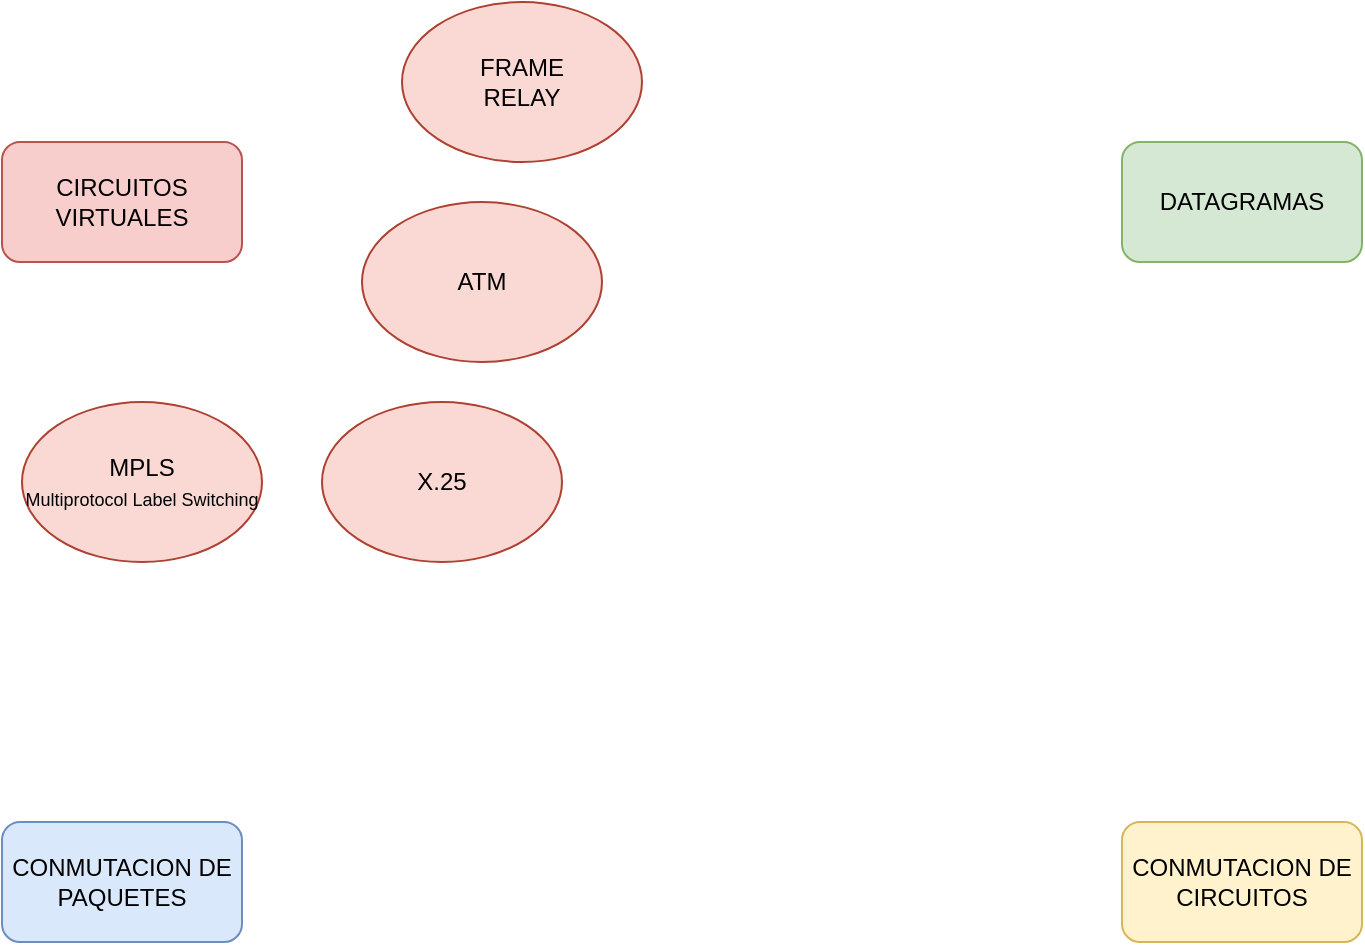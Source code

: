 <mxfile version="21.2.7" type="github">
  <diagram name="Página-1" id="kvOrPs9n3cCuiLqYlPqK">
    <mxGraphModel dx="1050" dy="619" grid="1" gridSize="10" guides="1" tooltips="1" connect="1" arrows="1" fold="1" page="1" pageScale="1" pageWidth="827" pageHeight="1169" math="0" shadow="0">
      <root>
        <mxCell id="0" />
        <mxCell id="1" parent="0" />
        <mxCell id="saOhNNOWypbbqMwhVQcl-1" value="DATAGRAMAS" style="rounded=1;whiteSpace=wrap;html=1;fillColor=#d5e8d4;strokeColor=#82b366;" vertex="1" parent="1">
          <mxGeometry x="640" y="80" width="120" height="60" as="geometry" />
        </mxCell>
        <mxCell id="saOhNNOWypbbqMwhVQcl-2" value="CIRCUITOS VIRTUALES" style="rounded=1;whiteSpace=wrap;html=1;fillColor=#f8cecc;strokeColor=#b85450;" vertex="1" parent="1">
          <mxGeometry x="80" y="80" width="120" height="60" as="geometry" />
        </mxCell>
        <mxCell id="saOhNNOWypbbqMwhVQcl-3" value="CONMUTACION DE PAQUETES" style="rounded=1;whiteSpace=wrap;html=1;fillColor=#dae8fc;strokeColor=#6c8ebf;" vertex="1" parent="1">
          <mxGeometry x="80" y="420" width="120" height="60" as="geometry" />
        </mxCell>
        <mxCell id="saOhNNOWypbbqMwhVQcl-4" value="CONMUTACION DE CIRCUITOS" style="rounded=1;whiteSpace=wrap;html=1;fillColor=#fff2cc;strokeColor=#d6b656;" vertex="1" parent="1">
          <mxGeometry x="640" y="420" width="120" height="60" as="geometry" />
        </mxCell>
        <mxCell id="saOhNNOWypbbqMwhVQcl-5" value="FRAME&lt;br&gt;RELAY" style="ellipse;whiteSpace=wrap;html=1;fillColor=#fad9d5;strokeColor=#ae4132;" vertex="1" parent="1">
          <mxGeometry x="280" y="10" width="120" height="80" as="geometry" />
        </mxCell>
        <mxCell id="saOhNNOWypbbqMwhVQcl-6" value="ATM" style="ellipse;whiteSpace=wrap;html=1;fillColor=#fad9d5;strokeColor=#ae4132;" vertex="1" parent="1">
          <mxGeometry x="260" y="110" width="120" height="80" as="geometry" />
        </mxCell>
        <mxCell id="saOhNNOWypbbqMwhVQcl-7" value="X.25" style="ellipse;whiteSpace=wrap;html=1;fillColor=#fad9d5;strokeColor=#ae4132;" vertex="1" parent="1">
          <mxGeometry x="240" y="210" width="120" height="80" as="geometry" />
        </mxCell>
        <mxCell id="saOhNNOWypbbqMwhVQcl-8" value="MPLS&lt;br&gt;&lt;font style=&quot;font-size: 9px;&quot;&gt;Multiprotocol Label Switching&lt;br&gt;&lt;/font&gt;" style="ellipse;whiteSpace=wrap;html=1;fillColor=#fad9d5;strokeColor=#ae4132;" vertex="1" parent="1">
          <mxGeometry x="90" y="210" width="120" height="80" as="geometry" />
        </mxCell>
      </root>
    </mxGraphModel>
  </diagram>
</mxfile>
